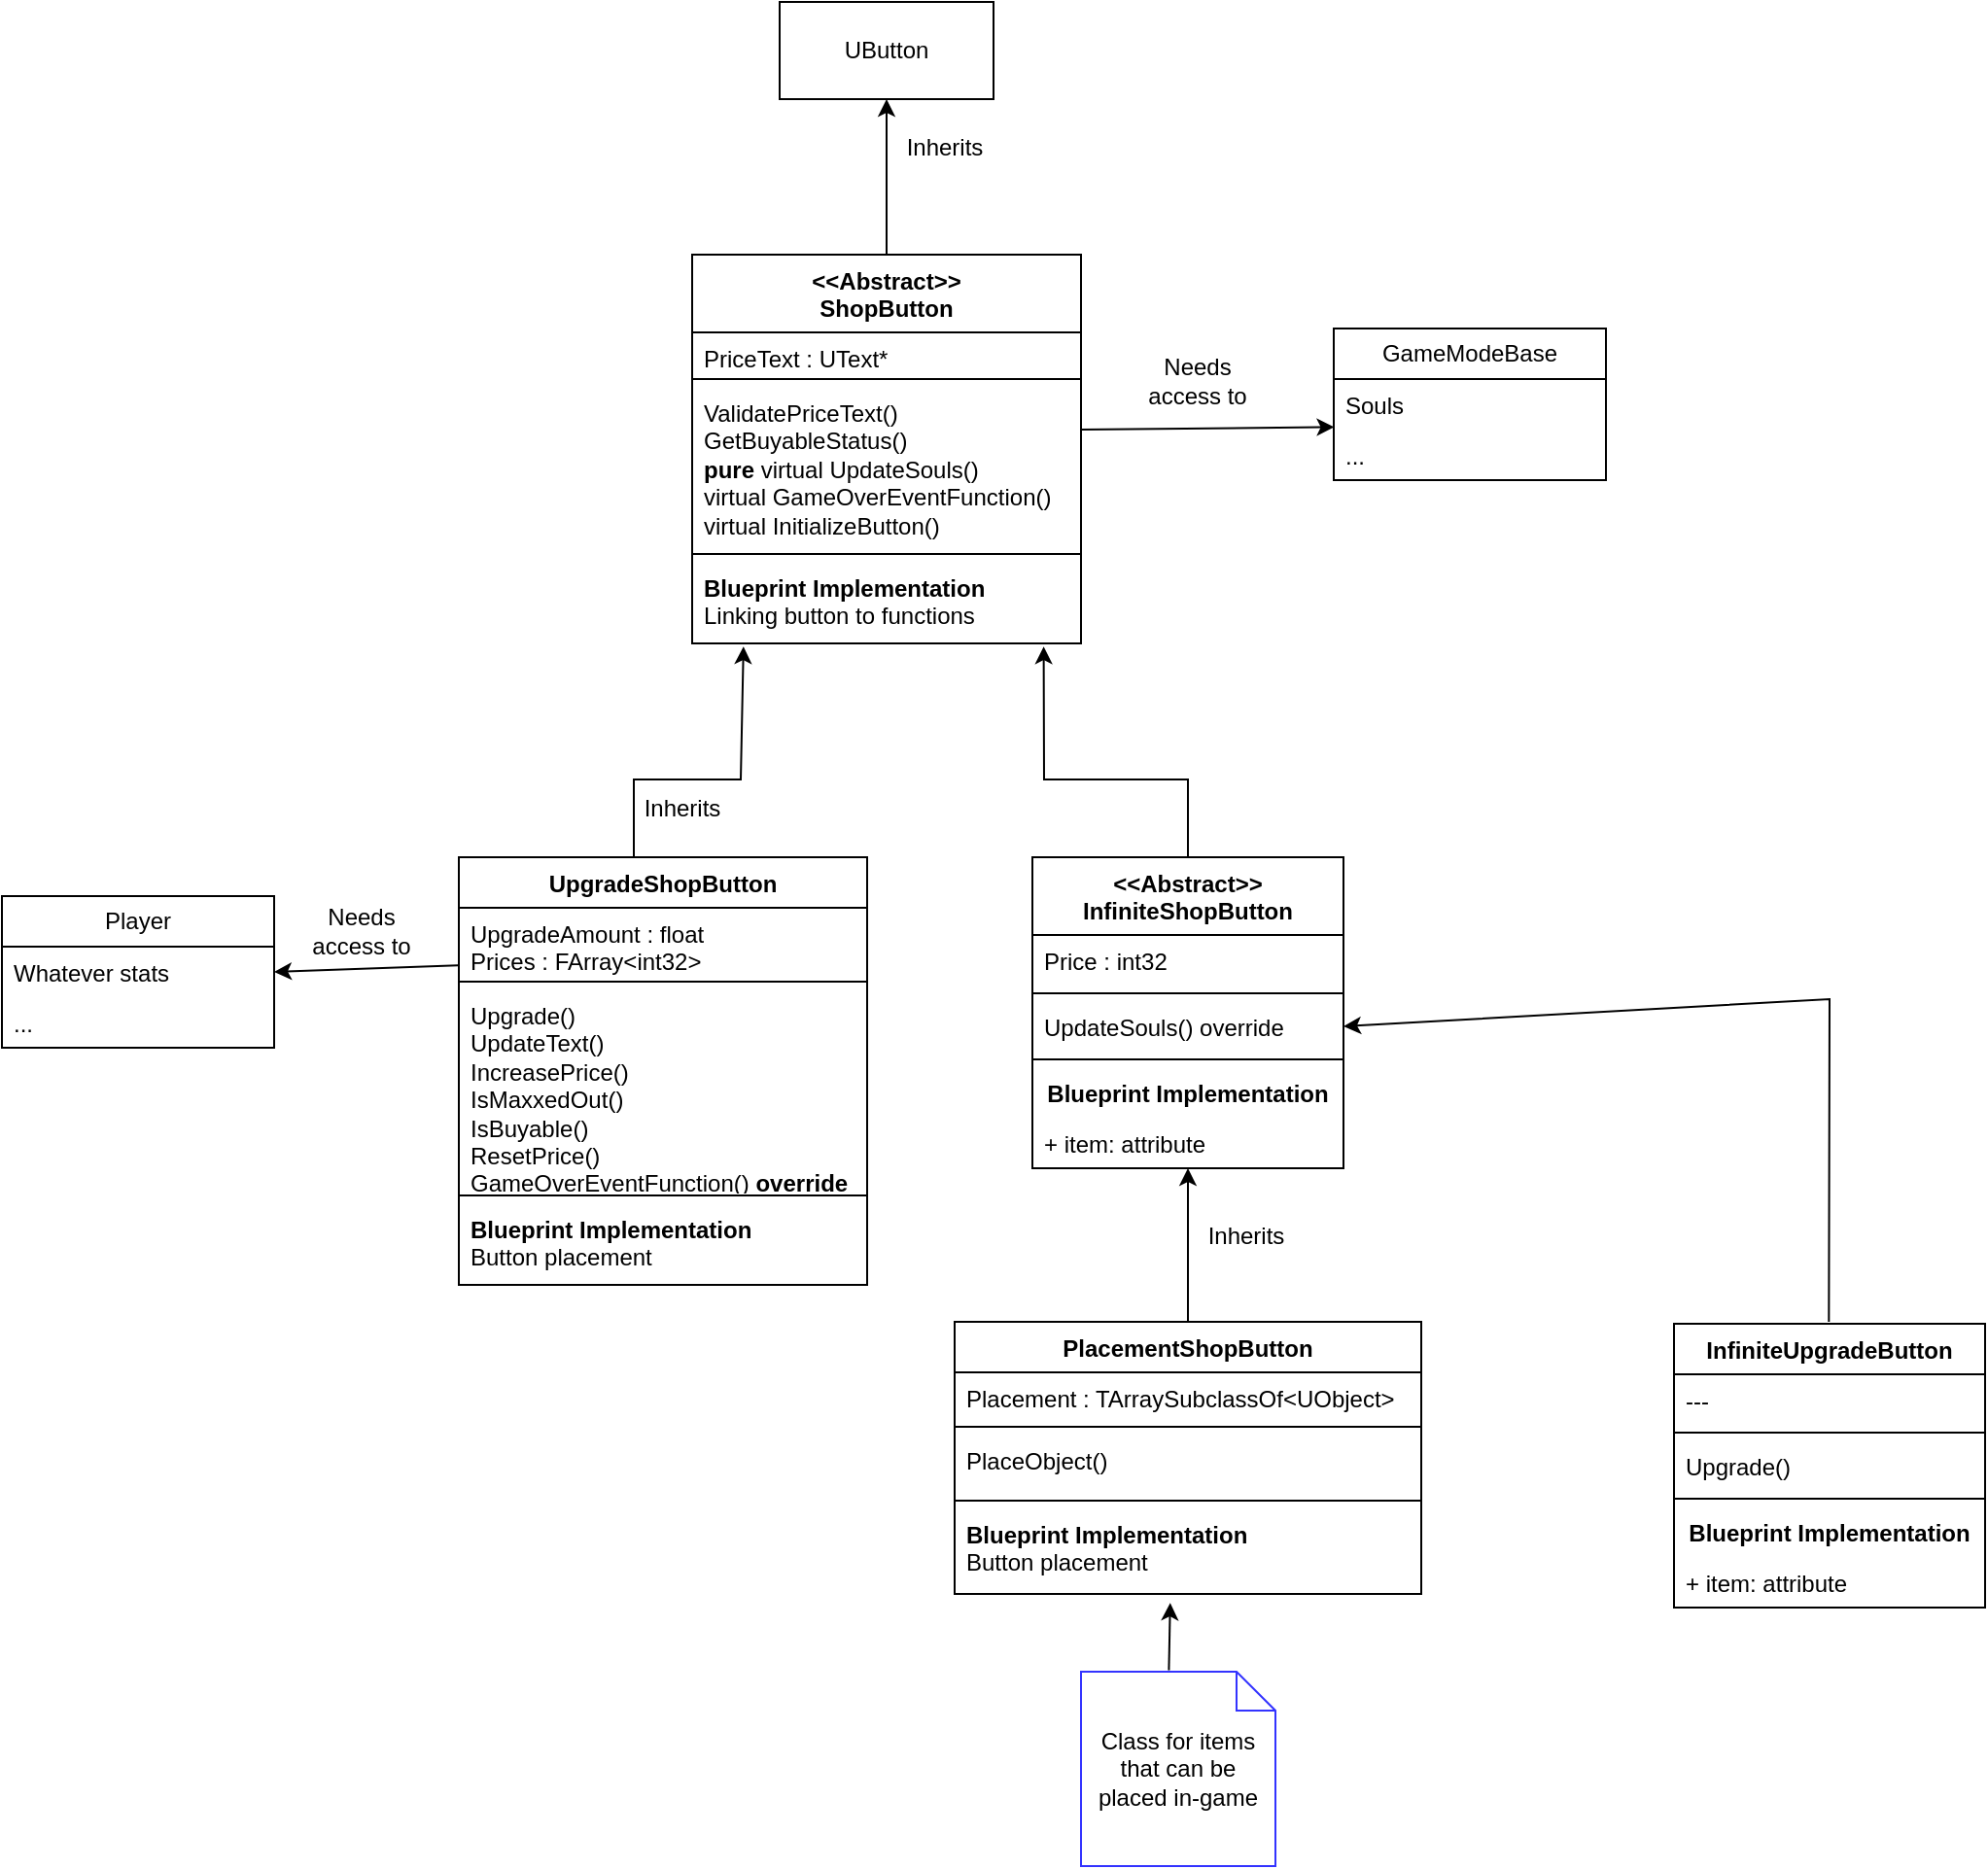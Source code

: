 <mxfile version="23.0.2" type="device">
  <diagram name="Page-1" id="JqcJCL4_ta1kR8yQ-RWG">
    <mxGraphModel dx="1366" dy="804" grid="1" gridSize="10" guides="1" tooltips="1" connect="1" arrows="1" fold="1" page="1" pageScale="1" pageWidth="850" pageHeight="1100" math="0" shadow="0">
      <root>
        <mxCell id="0" />
        <mxCell id="1" parent="0" />
        <mxCell id="7b-8AGn4b7NoKKOwDB6c-2" value="&amp;lt;&amp;lt;Abstract&amp;gt;&amp;gt;&lt;br&gt;ShopButton" style="swimlane;fontStyle=1;align=center;verticalAlign=top;childLayout=stackLayout;horizontal=1;startSize=40;horizontalStack=0;resizeParent=1;resizeParentMax=0;resizeLast=0;collapsible=1;marginBottom=0;whiteSpace=wrap;html=1;" parent="1" vertex="1">
          <mxGeometry x="725" y="180" width="200" height="200" as="geometry" />
        </mxCell>
        <mxCell id="7b-8AGn4b7NoKKOwDB6c-3" value="PriceText : UText*" style="text;strokeColor=none;fillColor=none;align=left;verticalAlign=top;spacingLeft=4;spacingRight=4;overflow=hidden;rotatable=0;points=[[0,0.5],[1,0.5]];portConstraint=eastwest;whiteSpace=wrap;html=1;" parent="7b-8AGn4b7NoKKOwDB6c-2" vertex="1">
          <mxGeometry y="40" width="200" height="20" as="geometry" />
        </mxCell>
        <mxCell id="7b-8AGn4b7NoKKOwDB6c-4" value="" style="line;strokeWidth=1;fillColor=none;align=left;verticalAlign=middle;spacingTop=-1;spacingLeft=3;spacingRight=3;rotatable=0;labelPosition=right;points=[];portConstraint=eastwest;strokeColor=inherit;" parent="7b-8AGn4b7NoKKOwDB6c-2" vertex="1">
          <mxGeometry y="60" width="200" height="8" as="geometry" />
        </mxCell>
        <mxCell id="7b-8AGn4b7NoKKOwDB6c-5" value="ValidatePriceText()&lt;br&gt;GetBuyableStatus()&lt;br&gt;&lt;b&gt;pure&amp;nbsp;&lt;/b&gt;virtual UpdateSouls()&lt;br&gt;virtual GameOverEventFunction()&lt;br&gt;virtual InitializeButton()" style="text;strokeColor=none;fillColor=none;align=left;verticalAlign=top;spacingLeft=4;spacingRight=4;overflow=hidden;rotatable=0;points=[[0,0.5],[1,0.5]];portConstraint=eastwest;whiteSpace=wrap;html=1;" parent="7b-8AGn4b7NoKKOwDB6c-2" vertex="1">
          <mxGeometry y="68" width="200" height="82" as="geometry" />
        </mxCell>
        <mxCell id="7b-8AGn4b7NoKKOwDB6c-6" value="" style="line;strokeWidth=1;fillColor=none;align=left;verticalAlign=middle;spacingTop=-1;spacingLeft=3;spacingRight=3;rotatable=0;labelPosition=right;points=[];portConstraint=eastwest;strokeColor=inherit;" parent="7b-8AGn4b7NoKKOwDB6c-2" vertex="1">
          <mxGeometry y="150" width="200" height="8" as="geometry" />
        </mxCell>
        <mxCell id="7b-8AGn4b7NoKKOwDB6c-7" value="&lt;b&gt;Blueprint Implementation&lt;/b&gt;&lt;br&gt;Linking button to functions" style="text;strokeColor=none;fillColor=none;align=left;verticalAlign=top;spacingLeft=4;spacingRight=4;overflow=hidden;rotatable=0;points=[[0,0.5],[1,0.5]];portConstraint=eastwest;whiteSpace=wrap;html=1;" parent="7b-8AGn4b7NoKKOwDB6c-2" vertex="1">
          <mxGeometry y="158" width="200" height="42" as="geometry" />
        </mxCell>
        <mxCell id="7b-8AGn4b7NoKKOwDB6c-8" value="" style="endArrow=classic;html=1;rounded=0;exitX=0.5;exitY=0;exitDx=0;exitDy=0;entryX=0.5;entryY=1;entryDx=0;entryDy=0;" parent="1" source="7b-8AGn4b7NoKKOwDB6c-2" target="7b-8AGn4b7NoKKOwDB6c-9" edge="1">
          <mxGeometry width="50" height="50" relative="1" as="geometry">
            <mxPoint x="825" y="160" as="sourcePoint" />
            <mxPoint x="825" y="120" as="targetPoint" />
          </mxGeometry>
        </mxCell>
        <mxCell id="7b-8AGn4b7NoKKOwDB6c-9" value="UButton" style="html=1;whiteSpace=wrap;" parent="1" vertex="1">
          <mxGeometry x="770" y="50" width="110" height="50" as="geometry" />
        </mxCell>
        <mxCell id="7b-8AGn4b7NoKKOwDB6c-10" value="Inherits" style="text;html=1;strokeColor=none;fillColor=none;align=center;verticalAlign=middle;whiteSpace=wrap;rounded=0;" parent="1" vertex="1">
          <mxGeometry x="825" y="110" width="60" height="30" as="geometry" />
        </mxCell>
        <mxCell id="7b-8AGn4b7NoKKOwDB6c-11" value="" style="endArrow=classic;html=1;rounded=0;entryX=0.132;entryY=1.038;entryDx=0;entryDy=0;entryPerimeter=0;" parent="1" target="7b-8AGn4b7NoKKOwDB6c-7" edge="1">
          <mxGeometry width="50" height="50" relative="1" as="geometry">
            <mxPoint x="695" y="490" as="sourcePoint" />
            <mxPoint x="835" y="390" as="targetPoint" />
            <Array as="points">
              <mxPoint x="695" y="450" />
              <mxPoint x="750" y="450" />
            </Array>
          </mxGeometry>
        </mxCell>
        <mxCell id="7b-8AGn4b7NoKKOwDB6c-12" value="UpgradeShopButton" style="swimlane;fontStyle=1;align=center;verticalAlign=top;childLayout=stackLayout;horizontal=1;startSize=26;horizontalStack=0;resizeParent=1;resizeParentMax=0;resizeLast=0;collapsible=1;marginBottom=0;whiteSpace=wrap;html=1;" parent="1" vertex="1">
          <mxGeometry x="605" y="490" width="210" height="220" as="geometry" />
        </mxCell>
        <mxCell id="7b-8AGn4b7NoKKOwDB6c-13" value="UpgradeAmount : float&lt;br&gt;Prices : FArray&amp;lt;int32&amp;gt;&lt;br&gt;" style="text;strokeColor=none;fillColor=none;align=left;verticalAlign=top;spacingLeft=4;spacingRight=4;overflow=hidden;rotatable=0;points=[[0,0.5],[1,0.5]];portConstraint=eastwest;whiteSpace=wrap;html=1;" parent="7b-8AGn4b7NoKKOwDB6c-12" vertex="1">
          <mxGeometry y="26" width="210" height="34" as="geometry" />
        </mxCell>
        <mxCell id="7b-8AGn4b7NoKKOwDB6c-14" value="" style="line;strokeWidth=1;fillColor=none;align=left;verticalAlign=middle;spacingTop=-1;spacingLeft=3;spacingRight=3;rotatable=0;labelPosition=right;points=[];portConstraint=eastwest;strokeColor=inherit;" parent="7b-8AGn4b7NoKKOwDB6c-12" vertex="1">
          <mxGeometry y="60" width="210" height="8" as="geometry" />
        </mxCell>
        <mxCell id="7b-8AGn4b7NoKKOwDB6c-15" value="Upgrade()&lt;br&gt;UpdateText()&lt;br&gt;IncreasePrice()&lt;br&gt;IsMaxxedOut()&lt;br&gt;IsBuyable()&lt;br&gt;ResetPrice()&lt;br&gt;GameOverEventFunction() &lt;b&gt;override&lt;/b&gt;" style="text;strokeColor=none;fillColor=none;align=left;verticalAlign=top;spacingLeft=4;spacingRight=4;overflow=hidden;rotatable=0;points=[[0,0.5],[1,0.5]];portConstraint=eastwest;whiteSpace=wrap;html=1;" parent="7b-8AGn4b7NoKKOwDB6c-12" vertex="1">
          <mxGeometry y="68" width="210" height="102" as="geometry" />
        </mxCell>
        <mxCell id="7b-8AGn4b7NoKKOwDB6c-16" value="" style="line;strokeWidth=1;fillColor=none;align=left;verticalAlign=middle;spacingTop=-1;spacingLeft=3;spacingRight=3;rotatable=0;labelPosition=right;points=[];portConstraint=eastwest;strokeColor=inherit;" parent="7b-8AGn4b7NoKKOwDB6c-12" vertex="1">
          <mxGeometry y="170" width="210" height="8" as="geometry" />
        </mxCell>
        <mxCell id="7b-8AGn4b7NoKKOwDB6c-17" value="&lt;b&gt;Blueprint Implementation&lt;/b&gt;&lt;br&gt;Button placement" style="text;strokeColor=none;fillColor=none;align=left;verticalAlign=top;spacingLeft=4;spacingRight=4;overflow=hidden;rotatable=0;points=[[0,0.5],[1,0.5]];portConstraint=eastwest;whiteSpace=wrap;html=1;" parent="7b-8AGn4b7NoKKOwDB6c-12" vertex="1">
          <mxGeometry y="178" width="210" height="42" as="geometry" />
        </mxCell>
        <mxCell id="7b-8AGn4b7NoKKOwDB6c-18" value="Inherits" style="text;html=1;strokeColor=none;fillColor=none;align=center;verticalAlign=middle;whiteSpace=wrap;rounded=0;" parent="1" vertex="1">
          <mxGeometry x="690" y="450" width="60" height="30" as="geometry" />
        </mxCell>
        <mxCell id="7b-8AGn4b7NoKKOwDB6c-19" value="" style="endArrow=classic;html=1;rounded=0;exitX=0.5;exitY=0;exitDx=0;exitDy=0;" parent="1" target="7b-8AGn4b7NoKKOwDB6c-48" edge="1" source="7b-8AGn4b7NoKKOwDB6c-21">
          <mxGeometry width="50" height="50" relative="1" as="geometry">
            <mxPoint x="980" y="769" as="sourcePoint" />
            <mxPoint x="985" y="639" as="targetPoint" />
            <Array as="points">
              <mxPoint x="980" y="729" />
            </Array>
          </mxGeometry>
        </mxCell>
        <mxCell id="7b-8AGn4b7NoKKOwDB6c-20" value="Inherits" style="text;html=1;strokeColor=none;fillColor=none;align=center;verticalAlign=middle;whiteSpace=wrap;rounded=0;" parent="1" vertex="1">
          <mxGeometry x="980" y="670" width="60" height="30" as="geometry" />
        </mxCell>
        <mxCell id="7b-8AGn4b7NoKKOwDB6c-21" value="PlacementShopButton" style="swimlane;fontStyle=1;align=center;verticalAlign=top;childLayout=stackLayout;horizontal=1;startSize=26;horizontalStack=0;resizeParent=1;resizeParentMax=0;resizeLast=0;collapsible=1;marginBottom=0;whiteSpace=wrap;html=1;" parent="1" vertex="1">
          <mxGeometry x="860" y="729" width="240" height="140" as="geometry" />
        </mxCell>
        <mxCell id="7b-8AGn4b7NoKKOwDB6c-22" value="Placement : TArraySubclassOf&amp;lt;UObject&amp;gt;" style="text;strokeColor=none;fillColor=none;align=left;verticalAlign=top;spacingLeft=4;spacingRight=4;overflow=hidden;rotatable=0;points=[[0,0.5],[1,0.5]];portConstraint=eastwest;whiteSpace=wrap;html=1;" parent="7b-8AGn4b7NoKKOwDB6c-21" vertex="1">
          <mxGeometry y="26" width="240" height="24" as="geometry" />
        </mxCell>
        <mxCell id="7b-8AGn4b7NoKKOwDB6c-23" value="" style="line;strokeWidth=1;fillColor=none;align=left;verticalAlign=middle;spacingTop=-1;spacingLeft=3;spacingRight=3;rotatable=0;labelPosition=right;points=[];portConstraint=eastwest;strokeColor=inherit;" parent="7b-8AGn4b7NoKKOwDB6c-21" vertex="1">
          <mxGeometry y="50" width="240" height="8" as="geometry" />
        </mxCell>
        <mxCell id="7b-8AGn4b7NoKKOwDB6c-24" value="PlaceObject()" style="text;strokeColor=none;fillColor=none;align=left;verticalAlign=top;spacingLeft=4;spacingRight=4;overflow=hidden;rotatable=0;points=[[0,0.5],[1,0.5]];portConstraint=eastwest;whiteSpace=wrap;html=1;" parent="7b-8AGn4b7NoKKOwDB6c-21" vertex="1">
          <mxGeometry y="58" width="240" height="30" as="geometry" />
        </mxCell>
        <mxCell id="7b-8AGn4b7NoKKOwDB6c-25" value="" style="line;strokeWidth=1;fillColor=none;align=left;verticalAlign=middle;spacingTop=-1;spacingLeft=3;spacingRight=3;rotatable=0;labelPosition=right;points=[];portConstraint=eastwest;strokeColor=inherit;" parent="7b-8AGn4b7NoKKOwDB6c-21" vertex="1">
          <mxGeometry y="88" width="240" height="8" as="geometry" />
        </mxCell>
        <mxCell id="7b-8AGn4b7NoKKOwDB6c-26" value="&lt;b&gt;Blueprint Implementation&lt;/b&gt;&lt;br&gt;Button placement" style="text;strokeColor=none;fillColor=none;align=left;verticalAlign=top;spacingLeft=4;spacingRight=4;overflow=hidden;rotatable=0;points=[[0,0.5],[1,0.5]];portConstraint=eastwest;whiteSpace=wrap;html=1;" parent="7b-8AGn4b7NoKKOwDB6c-21" vertex="1">
          <mxGeometry y="96" width="240" height="44" as="geometry" />
        </mxCell>
        <mxCell id="7b-8AGn4b7NoKKOwDB6c-28" value="Class for items that can be placed in-game" style="shape=note;size=20;whiteSpace=wrap;html=1;strokeColor=#3333FF;" parent="1" vertex="1">
          <mxGeometry x="925" y="909" width="100" height="100" as="geometry" />
        </mxCell>
        <mxCell id="7b-8AGn4b7NoKKOwDB6c-29" value="" style="endArrow=classic;html=1;rounded=0;exitX=-0.002;exitY=-0.121;exitDx=0;exitDy=0;exitPerimeter=0;entryX=1;entryY=0.5;entryDx=0;entryDy=0;" parent="1" source="7b-8AGn4b7NoKKOwDB6c-15" target="7b-8AGn4b7NoKKOwDB6c-37" edge="1">
          <mxGeometry width="50" height="50" relative="1" as="geometry">
            <mxPoint x="525" y="540" as="sourcePoint" />
            <mxPoint x="505" y="545" as="targetPoint" />
          </mxGeometry>
        </mxCell>
        <mxCell id="7b-8AGn4b7NoKKOwDB6c-30" value="Needs access to" style="text;html=1;strokeColor=none;fillColor=none;align=center;verticalAlign=middle;whiteSpace=wrap;rounded=0;" parent="1" vertex="1">
          <mxGeometry x="525" y="513" width="60" height="30" as="geometry" />
        </mxCell>
        <mxCell id="7b-8AGn4b7NoKKOwDB6c-31" value="" style="endArrow=classic;html=1;rounded=0;entryX=0.002;entryY=-0.05;entryDx=0;entryDy=0;entryPerimeter=0;" parent="1" target="7b-8AGn4b7NoKKOwDB6c-34" edge="1">
          <mxGeometry width="50" height="50" relative="1" as="geometry">
            <mxPoint x="925" y="270" as="sourcePoint" />
            <mxPoint x="1015" y="270" as="targetPoint" />
          </mxGeometry>
        </mxCell>
        <mxCell id="7b-8AGn4b7NoKKOwDB6c-32" value="GameModeBase" style="swimlane;fontStyle=0;childLayout=stackLayout;horizontal=1;startSize=26;fillColor=none;horizontalStack=0;resizeParent=1;resizeParentMax=0;resizeLast=0;collapsible=1;marginBottom=0;whiteSpace=wrap;html=1;" parent="1" vertex="1">
          <mxGeometry x="1055" y="218" width="140" height="78" as="geometry" />
        </mxCell>
        <mxCell id="7b-8AGn4b7NoKKOwDB6c-33" value="Souls" style="text;strokeColor=none;fillColor=none;align=left;verticalAlign=top;spacingLeft=4;spacingRight=4;overflow=hidden;rotatable=0;points=[[0,0.5],[1,0.5]];portConstraint=eastwest;whiteSpace=wrap;html=1;" parent="7b-8AGn4b7NoKKOwDB6c-32" vertex="1">
          <mxGeometry y="26" width="140" height="26" as="geometry" />
        </mxCell>
        <mxCell id="7b-8AGn4b7NoKKOwDB6c-34" value="..." style="text;strokeColor=none;fillColor=none;align=left;verticalAlign=top;spacingLeft=4;spacingRight=4;overflow=hidden;rotatable=0;points=[[0,0.5],[1,0.5]];portConstraint=eastwest;whiteSpace=wrap;html=1;" parent="7b-8AGn4b7NoKKOwDB6c-32" vertex="1">
          <mxGeometry y="52" width="140" height="26" as="geometry" />
        </mxCell>
        <mxCell id="7b-8AGn4b7NoKKOwDB6c-35" value="Needs access to" style="text;html=1;strokeColor=none;fillColor=none;align=center;verticalAlign=middle;whiteSpace=wrap;rounded=0;" parent="1" vertex="1">
          <mxGeometry x="955" y="230" width="60" height="30" as="geometry" />
        </mxCell>
        <mxCell id="7b-8AGn4b7NoKKOwDB6c-36" value="Player" style="swimlane;fontStyle=0;childLayout=stackLayout;horizontal=1;startSize=26;fillColor=none;horizontalStack=0;resizeParent=1;resizeParentMax=0;resizeLast=0;collapsible=1;marginBottom=0;whiteSpace=wrap;html=1;" parent="1" vertex="1">
          <mxGeometry x="370" y="510" width="140" height="78" as="geometry" />
        </mxCell>
        <mxCell id="7b-8AGn4b7NoKKOwDB6c-37" value="Whatever stats" style="text;strokeColor=none;fillColor=none;align=left;verticalAlign=top;spacingLeft=4;spacingRight=4;overflow=hidden;rotatable=0;points=[[0,0.5],[1,0.5]];portConstraint=eastwest;whiteSpace=wrap;html=1;" parent="7b-8AGn4b7NoKKOwDB6c-36" vertex="1">
          <mxGeometry y="26" width="140" height="26" as="geometry" />
        </mxCell>
        <mxCell id="7b-8AGn4b7NoKKOwDB6c-38" value="..." style="text;strokeColor=none;fillColor=none;align=left;verticalAlign=top;spacingLeft=4;spacingRight=4;overflow=hidden;rotatable=0;points=[[0,0.5],[1,0.5]];portConstraint=eastwest;whiteSpace=wrap;html=1;" parent="7b-8AGn4b7NoKKOwDB6c-36" vertex="1">
          <mxGeometry y="52" width="140" height="26" as="geometry" />
        </mxCell>
        <mxCell id="7b-8AGn4b7NoKKOwDB6c-40" value="" style="endArrow=classic;html=1;rounded=0;entryX=0.462;entryY=1.105;entryDx=0;entryDy=0;entryPerimeter=0;exitX=0.452;exitY=-0.007;exitDx=0;exitDy=0;exitPerimeter=0;" parent="1" source="7b-8AGn4b7NoKKOwDB6c-28" target="7b-8AGn4b7NoKKOwDB6c-26" edge="1">
          <mxGeometry width="50" height="50" relative="1" as="geometry">
            <mxPoint x="750" y="739" as="sourcePoint" />
            <mxPoint x="800" y="689" as="targetPoint" />
          </mxGeometry>
        </mxCell>
        <mxCell id="7b-8AGn4b7NoKKOwDB6c-41" value="" style="endArrow=classic;html=1;rounded=0;entryX=0.904;entryY=1.038;entryDx=0;entryDy=0;entryPerimeter=0;exitX=0.5;exitY=0;exitDx=0;exitDy=0;" parent="1" target="7b-8AGn4b7NoKKOwDB6c-7" edge="1" source="7b-8AGn4b7NoKKOwDB6c-42">
          <mxGeometry width="50" height="50" relative="1" as="geometry">
            <mxPoint x="1220" y="490" as="sourcePoint" />
            <mxPoint x="1210" y="500" as="targetPoint" />
            <Array as="points">
              <mxPoint x="980" y="450" />
              <mxPoint x="906" y="450" />
            </Array>
          </mxGeometry>
        </mxCell>
        <mxCell id="7b-8AGn4b7NoKKOwDB6c-42" value="&amp;lt;&amp;lt;Abstract&amp;gt;&amp;gt;&lt;br&gt;InfiniteShopButton&lt;br&gt;" style="swimlane;fontStyle=1;align=center;verticalAlign=top;childLayout=stackLayout;horizontal=1;startSize=40;horizontalStack=0;resizeParent=1;resizeParentMax=0;resizeLast=0;collapsible=1;marginBottom=0;whiteSpace=wrap;html=1;" parent="1" vertex="1">
          <mxGeometry x="900" y="490" width="160" height="160" as="geometry" />
        </mxCell>
        <mxCell id="7b-8AGn4b7NoKKOwDB6c-43" value="Price : int32" style="text;strokeColor=none;fillColor=none;align=left;verticalAlign=top;spacingLeft=4;spacingRight=4;overflow=hidden;rotatable=0;points=[[0,0.5],[1,0.5]];portConstraint=eastwest;whiteSpace=wrap;html=1;" parent="7b-8AGn4b7NoKKOwDB6c-42" vertex="1">
          <mxGeometry y="40" width="160" height="26" as="geometry" />
        </mxCell>
        <mxCell id="7b-8AGn4b7NoKKOwDB6c-44" value="" style="line;strokeWidth=1;fillColor=none;align=left;verticalAlign=middle;spacingTop=-1;spacingLeft=3;spacingRight=3;rotatable=0;labelPosition=right;points=[];portConstraint=eastwest;strokeColor=inherit;" parent="7b-8AGn4b7NoKKOwDB6c-42" vertex="1">
          <mxGeometry y="66" width="160" height="8" as="geometry" />
        </mxCell>
        <mxCell id="7b-8AGn4b7NoKKOwDB6c-45" value="UpdateSouls() override" style="text;strokeColor=none;fillColor=none;align=left;verticalAlign=top;spacingLeft=4;spacingRight=4;overflow=hidden;rotatable=0;points=[[0,0.5],[1,0.5]];portConstraint=eastwest;whiteSpace=wrap;html=1;" parent="7b-8AGn4b7NoKKOwDB6c-42" vertex="1">
          <mxGeometry y="74" width="160" height="26" as="geometry" />
        </mxCell>
        <mxCell id="7b-8AGn4b7NoKKOwDB6c-46" value="" style="line;strokeWidth=1;fillColor=none;align=left;verticalAlign=middle;spacingTop=-1;spacingLeft=3;spacingRight=3;rotatable=0;labelPosition=right;points=[];portConstraint=eastwest;strokeColor=inherit;" parent="7b-8AGn4b7NoKKOwDB6c-42" vertex="1">
          <mxGeometry y="100" width="160" height="8" as="geometry" />
        </mxCell>
        <mxCell id="7b-8AGn4b7NoKKOwDB6c-47" value="&lt;b&gt;Blueprint Implementation&lt;/b&gt;" style="text;strokeColor=none;fillColor=none;align=center;verticalAlign=top;spacingLeft=4;spacingRight=4;overflow=hidden;rotatable=0;points=[[0,0.5],[1,0.5]];portConstraint=eastwest;whiteSpace=wrap;html=1;" parent="7b-8AGn4b7NoKKOwDB6c-42" vertex="1">
          <mxGeometry y="108" width="160" height="26" as="geometry" />
        </mxCell>
        <mxCell id="7b-8AGn4b7NoKKOwDB6c-48" value="+ item: attribute" style="text;strokeColor=none;fillColor=none;align=left;verticalAlign=top;spacingLeft=4;spacingRight=4;overflow=hidden;rotatable=0;points=[[0,0.5],[1,0.5]];portConstraint=eastwest;whiteSpace=wrap;html=1;" parent="7b-8AGn4b7NoKKOwDB6c-42" vertex="1">
          <mxGeometry y="134" width="160" height="26" as="geometry" />
        </mxCell>
        <mxCell id="YqKCokq6-aBK9tbWML8r-1" value="InfiniteUpgradeButton" style="swimlane;fontStyle=1;align=center;verticalAlign=top;childLayout=stackLayout;horizontal=1;startSize=26;horizontalStack=0;resizeParent=1;resizeParentMax=0;resizeLast=0;collapsible=1;marginBottom=0;whiteSpace=wrap;html=1;" vertex="1" parent="1">
          <mxGeometry x="1230" y="730" width="160" height="146" as="geometry" />
        </mxCell>
        <mxCell id="YqKCokq6-aBK9tbWML8r-2" value="---" style="text;strokeColor=none;fillColor=none;align=left;verticalAlign=top;spacingLeft=4;spacingRight=4;overflow=hidden;rotatable=0;points=[[0,0.5],[1,0.5]];portConstraint=eastwest;whiteSpace=wrap;html=1;" vertex="1" parent="YqKCokq6-aBK9tbWML8r-1">
          <mxGeometry y="26" width="160" height="26" as="geometry" />
        </mxCell>
        <mxCell id="YqKCokq6-aBK9tbWML8r-3" value="" style="line;strokeWidth=1;fillColor=none;align=left;verticalAlign=middle;spacingTop=-1;spacingLeft=3;spacingRight=3;rotatable=0;labelPosition=right;points=[];portConstraint=eastwest;strokeColor=inherit;" vertex="1" parent="YqKCokq6-aBK9tbWML8r-1">
          <mxGeometry y="52" width="160" height="8" as="geometry" />
        </mxCell>
        <mxCell id="YqKCokq6-aBK9tbWML8r-4" value="Upgrade()" style="text;strokeColor=none;fillColor=none;align=left;verticalAlign=top;spacingLeft=4;spacingRight=4;overflow=hidden;rotatable=0;points=[[0,0.5],[1,0.5]];portConstraint=eastwest;whiteSpace=wrap;html=1;" vertex="1" parent="YqKCokq6-aBK9tbWML8r-1">
          <mxGeometry y="60" width="160" height="26" as="geometry" />
        </mxCell>
        <mxCell id="YqKCokq6-aBK9tbWML8r-5" value="" style="line;strokeWidth=1;fillColor=none;align=left;verticalAlign=middle;spacingTop=-1;spacingLeft=3;spacingRight=3;rotatable=0;labelPosition=right;points=[];portConstraint=eastwest;strokeColor=inherit;" vertex="1" parent="YqKCokq6-aBK9tbWML8r-1">
          <mxGeometry y="86" width="160" height="8" as="geometry" />
        </mxCell>
        <mxCell id="YqKCokq6-aBK9tbWML8r-6" value="&lt;b&gt;Blueprint Implementation&lt;/b&gt;" style="text;strokeColor=none;fillColor=none;align=center;verticalAlign=top;spacingLeft=4;spacingRight=4;overflow=hidden;rotatable=0;points=[[0,0.5],[1,0.5]];portConstraint=eastwest;whiteSpace=wrap;html=1;" vertex="1" parent="YqKCokq6-aBK9tbWML8r-1">
          <mxGeometry y="94" width="160" height="26" as="geometry" />
        </mxCell>
        <mxCell id="YqKCokq6-aBK9tbWML8r-7" value="+ item: attribute" style="text;strokeColor=none;fillColor=none;align=left;verticalAlign=top;spacingLeft=4;spacingRight=4;overflow=hidden;rotatable=0;points=[[0,0.5],[1,0.5]];portConstraint=eastwest;whiteSpace=wrap;html=1;" vertex="1" parent="YqKCokq6-aBK9tbWML8r-1">
          <mxGeometry y="120" width="160" height="26" as="geometry" />
        </mxCell>
        <mxCell id="YqKCokq6-aBK9tbWML8r-8" value="" style="endArrow=classic;html=1;rounded=0;exitX=0.5;exitY=0;exitDx=0;exitDy=0;entryX=1;entryY=0.5;entryDx=0;entryDy=0;" edge="1" parent="1" target="7b-8AGn4b7NoKKOwDB6c-45">
          <mxGeometry width="50" height="50" relative="1" as="geometry">
            <mxPoint x="1309.66" y="729" as="sourcePoint" />
            <mxPoint x="1309.66" y="636" as="targetPoint" />
            <Array as="points">
              <mxPoint x="1309.66" y="729" />
              <mxPoint x="1310" y="563" />
            </Array>
          </mxGeometry>
        </mxCell>
      </root>
    </mxGraphModel>
  </diagram>
</mxfile>
